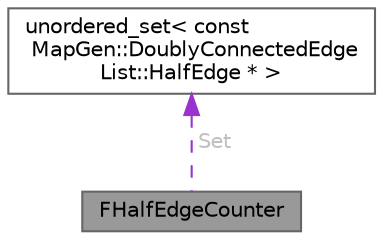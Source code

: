 digraph "FHalfEdgeCounter"
{
 // INTERACTIVE_SVG=YES
 // LATEX_PDF_SIZE
  bgcolor="transparent";
  edge [fontname=Helvetica,fontsize=10,labelfontname=Helvetica,labelfontsize=10];
  node [fontname=Helvetica,fontsize=10,shape=box,height=0.2,width=0.4];
  Node1 [id="Node000001",label="FHalfEdgeCounter",height=0.2,width=0.4,color="gray40", fillcolor="grey60", style="filled", fontcolor="black",tooltip=" "];
  Node2 -> Node1 [id="edge1_Node000001_Node000002",dir="back",color="darkorchid3",style="dashed",tooltip=" ",label=" Set",fontcolor="grey" ];
  Node2 [id="Node000002",label="unordered_set\< const\l MapGen::DoublyConnectedEdge\lList::HalfEdge * \>",height=0.2,width=0.4,color="gray40", fillcolor="white", style="filled",tooltip=" "];
}
